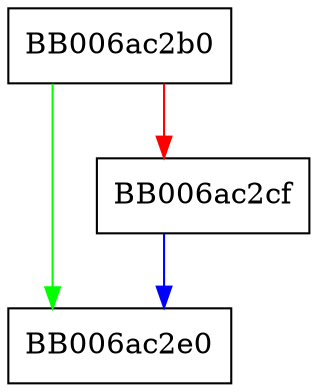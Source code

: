 digraph SubjectPublicKeyInfo_der2dh_newctx {
  node [shape="box"];
  graph [splines=ortho];
  BB006ac2b0 -> BB006ac2e0 [color="green"];
  BB006ac2b0 -> BB006ac2cf [color="red"];
  BB006ac2cf -> BB006ac2e0 [color="blue"];
}